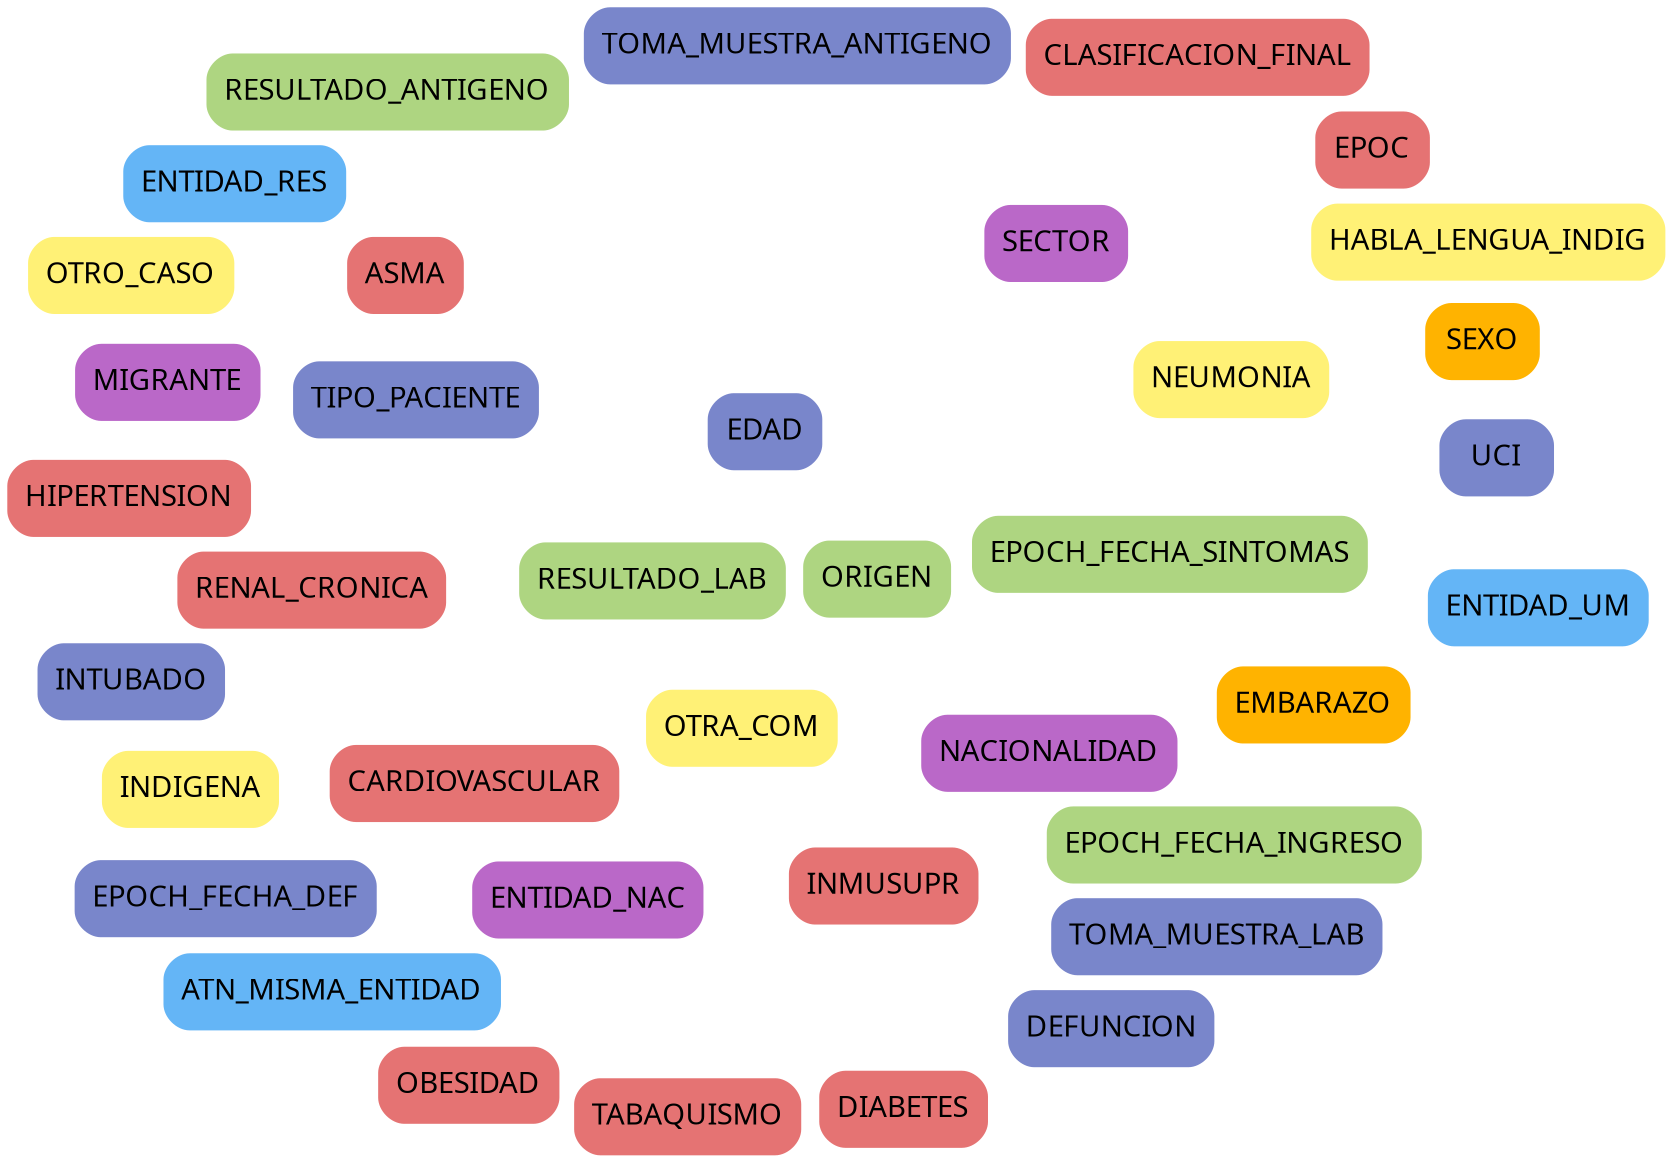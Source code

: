 strict graph  {
  node [style="rounded,filled" shape="rect" fontname="IBM Plex Sans"]
edge [fontname="IBM Plex Sans"]
layout="neato"
overlap="f"
outputorder=edgesfirst
mode=KK
ASMA [color="#e57373"];
INMUSUPR [color="#e57373"];
TABAQUISMO [color="#e57373"];
OBESIDAD [color="#e57373"];
RENAL_CRONICA [color="#e57373"];
EPOC [color="#e57373"];
CARDIOVASCULAR [color="#e57373"];
DIABETES [color="#e57373"];
HIPERTENSION [color="#e57373"];
CLASIFICACION_FINAL [color="#e57373"];
EDAD [color="#7986cb"];
EPOCH_FECHA_DEF [color="#7986cb"];
INTUBADO [color="#7986cb"];
UCI [color="#7986cb"];
TOMA_MUESTRA_ANTIGENO [color="#7986cb"];
TOMA_MUESTRA_LAB [color="#7986cb"];
DEFUNCION [color="#7986cb"];
TIPO_PACIENTE [color="#7986cb"];
HABLA_LENGUA_INDIG [color="#fff176"];
INDIGENA [color="#fff176"];
OTRA_COM [color="#fff176"];
OTRO_CASO [color="#fff176"];
NEUMONIA [color="#fff176"];
ORIGEN [color="#aed581"];
RESULTADO_ANTIGENO [color="#aed581"];
EPOCH_FECHA_INGRESO [color="#aed581"];
EPOCH_FECHA_SINTOMAS [color="#aed581"];
RESULTADO_LAB [color="#aed581"];
MIGRANTE [color="#ba68c8"];
NACIONALIDAD [color="#ba68c8"];
ENTIDAD_NAC [color="#ba68c8"];
SECTOR [color="#ba68c8"];
ATN_MISMA_ENTIDAD [color="#64b5f6"];
ENTIDAD_RES [color="#64b5f6"];
ENTIDAD_UM [color="#64b5f6"];
EMBARAZO [color="#ffb300"];
SEXO [color="#ffb300"];
}
